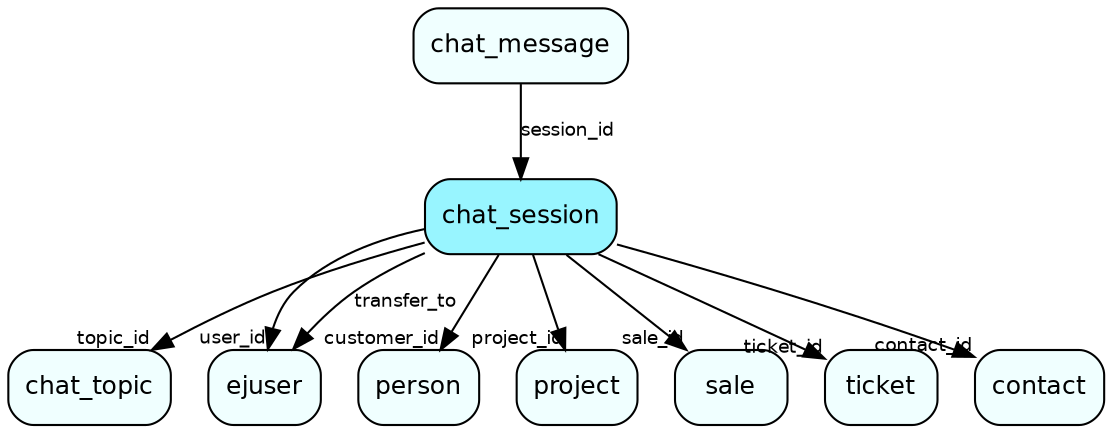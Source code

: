 digraph chat_session  {
node [shape = box style="rounded, filled" fontname = "Helvetica" fontsize = "12" ]
edge [fontname = "Helvetica" fontsize = "9"]

chat_session[fillcolor = "cadetblue1"]
chat_topic[fillcolor = "azure1"]
ejuser[fillcolor = "azure1"]
person[fillcolor = "azure1"]
project[fillcolor = "azure1"]
sale[fillcolor = "azure1"]
ticket[fillcolor = "azure1"]
contact[fillcolor = "azure1"]
chat_message[fillcolor = "azure1"]
chat_session -> chat_topic [headlabel = "topic_id"]
chat_session -> ejuser [headlabel = "user_id"]
chat_session -> person [headlabel = "customer_id"]
chat_session -> project [headlabel = "project_id"]
chat_session -> sale [headlabel = "sale_id"]
chat_session -> ticket [headlabel = "ticket_id"]
chat_session -> contact [headlabel = "contact_id"]
chat_session -> ejuser [label = "transfer_to"]
chat_message -> chat_session [label = "session_id"]
}

